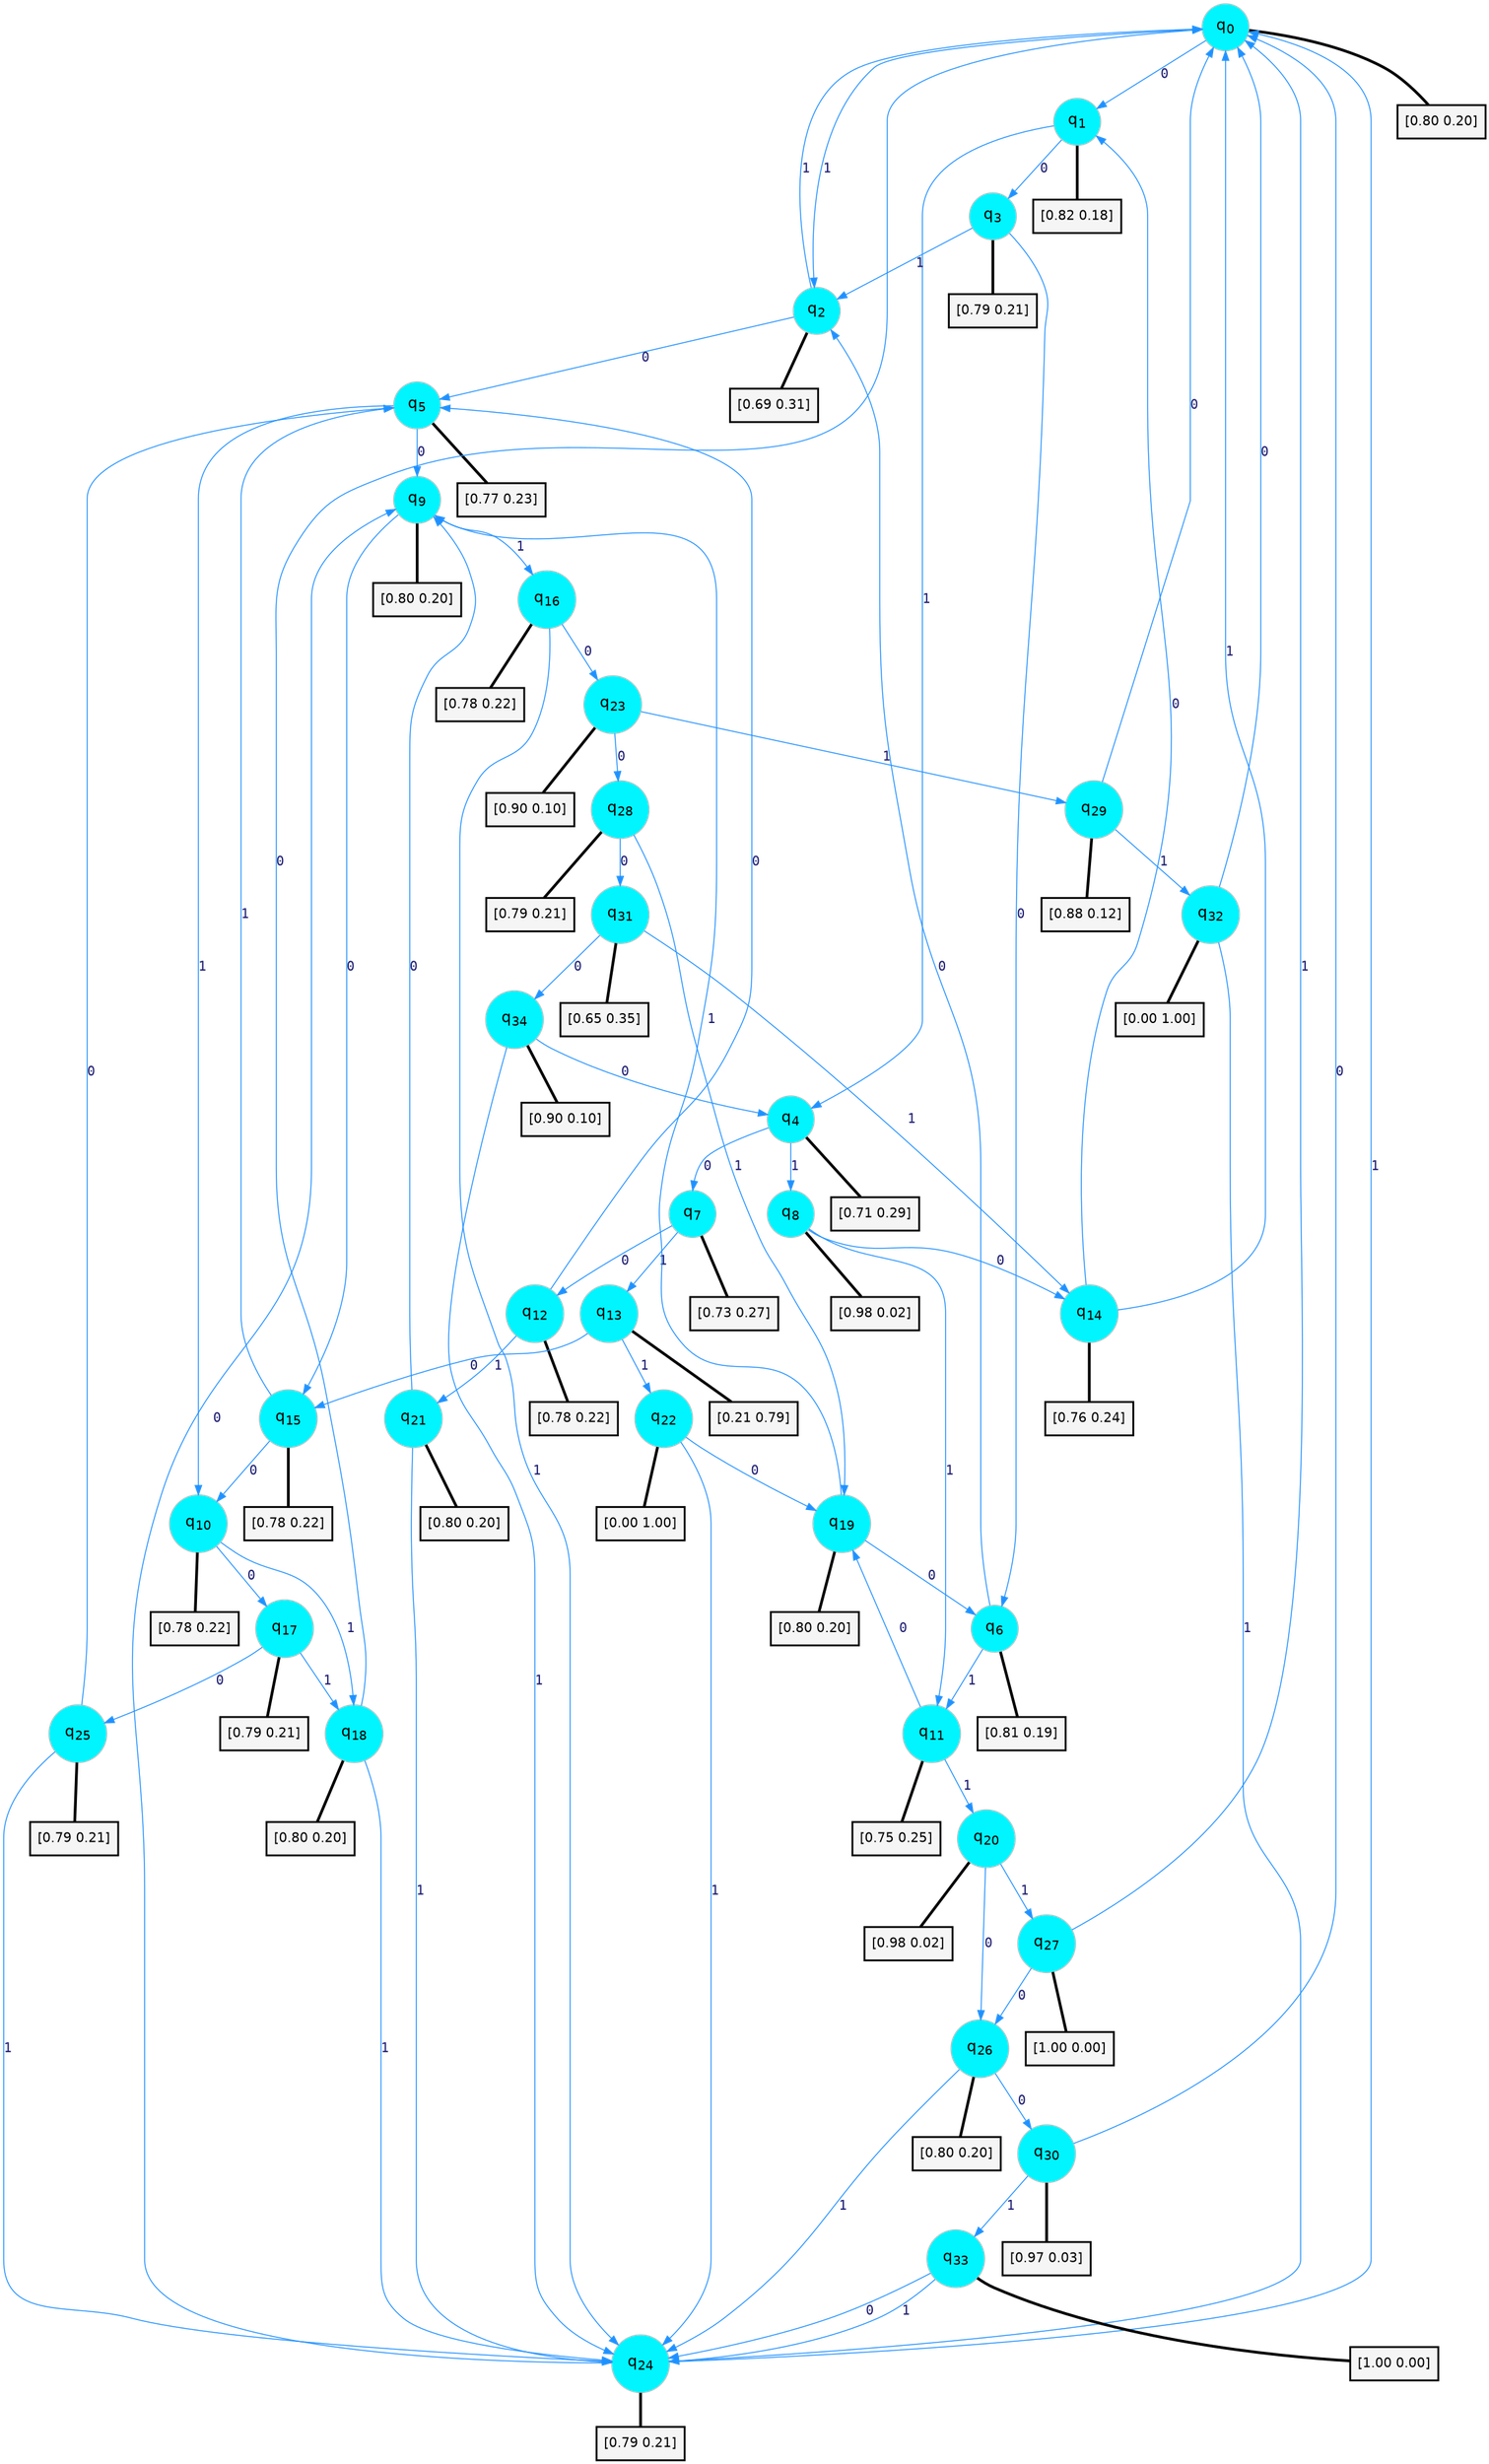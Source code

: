 digraph G {
graph [
bgcolor=transparent, dpi=300, rankdir=TD, size="40,25"];
node [
color=gray, fillcolor=turquoise1, fontcolor=black, fontname=Helvetica, fontsize=16, fontweight=bold, shape=circle, style=filled];
edge [
arrowsize=1, color=dodgerblue1, fontcolor=midnightblue, fontname=courier, fontweight=bold, penwidth=1, style=solid, weight=20];
0[label=<q<SUB>0</SUB>>];
1[label=<q<SUB>1</SUB>>];
2[label=<q<SUB>2</SUB>>];
3[label=<q<SUB>3</SUB>>];
4[label=<q<SUB>4</SUB>>];
5[label=<q<SUB>5</SUB>>];
6[label=<q<SUB>6</SUB>>];
7[label=<q<SUB>7</SUB>>];
8[label=<q<SUB>8</SUB>>];
9[label=<q<SUB>9</SUB>>];
10[label=<q<SUB>10</SUB>>];
11[label=<q<SUB>11</SUB>>];
12[label=<q<SUB>12</SUB>>];
13[label=<q<SUB>13</SUB>>];
14[label=<q<SUB>14</SUB>>];
15[label=<q<SUB>15</SUB>>];
16[label=<q<SUB>16</SUB>>];
17[label=<q<SUB>17</SUB>>];
18[label=<q<SUB>18</SUB>>];
19[label=<q<SUB>19</SUB>>];
20[label=<q<SUB>20</SUB>>];
21[label=<q<SUB>21</SUB>>];
22[label=<q<SUB>22</SUB>>];
23[label=<q<SUB>23</SUB>>];
24[label=<q<SUB>24</SUB>>];
25[label=<q<SUB>25</SUB>>];
26[label=<q<SUB>26</SUB>>];
27[label=<q<SUB>27</SUB>>];
28[label=<q<SUB>28</SUB>>];
29[label=<q<SUB>29</SUB>>];
30[label=<q<SUB>30</SUB>>];
31[label=<q<SUB>31</SUB>>];
32[label=<q<SUB>32</SUB>>];
33[label=<q<SUB>33</SUB>>];
34[label=<q<SUB>34</SUB>>];
35[label="[0.80 0.20]", shape=box,fontcolor=black, fontname=Helvetica, fontsize=14, penwidth=2, fillcolor=whitesmoke,color=black];
36[label="[0.82 0.18]", shape=box,fontcolor=black, fontname=Helvetica, fontsize=14, penwidth=2, fillcolor=whitesmoke,color=black];
37[label="[0.69 0.31]", shape=box,fontcolor=black, fontname=Helvetica, fontsize=14, penwidth=2, fillcolor=whitesmoke,color=black];
38[label="[0.79 0.21]", shape=box,fontcolor=black, fontname=Helvetica, fontsize=14, penwidth=2, fillcolor=whitesmoke,color=black];
39[label="[0.71 0.29]", shape=box,fontcolor=black, fontname=Helvetica, fontsize=14, penwidth=2, fillcolor=whitesmoke,color=black];
40[label="[0.77 0.23]", shape=box,fontcolor=black, fontname=Helvetica, fontsize=14, penwidth=2, fillcolor=whitesmoke,color=black];
41[label="[0.81 0.19]", shape=box,fontcolor=black, fontname=Helvetica, fontsize=14, penwidth=2, fillcolor=whitesmoke,color=black];
42[label="[0.73 0.27]", shape=box,fontcolor=black, fontname=Helvetica, fontsize=14, penwidth=2, fillcolor=whitesmoke,color=black];
43[label="[0.98 0.02]", shape=box,fontcolor=black, fontname=Helvetica, fontsize=14, penwidth=2, fillcolor=whitesmoke,color=black];
44[label="[0.80 0.20]", shape=box,fontcolor=black, fontname=Helvetica, fontsize=14, penwidth=2, fillcolor=whitesmoke,color=black];
45[label="[0.78 0.22]", shape=box,fontcolor=black, fontname=Helvetica, fontsize=14, penwidth=2, fillcolor=whitesmoke,color=black];
46[label="[0.75 0.25]", shape=box,fontcolor=black, fontname=Helvetica, fontsize=14, penwidth=2, fillcolor=whitesmoke,color=black];
47[label="[0.78 0.22]", shape=box,fontcolor=black, fontname=Helvetica, fontsize=14, penwidth=2, fillcolor=whitesmoke,color=black];
48[label="[0.21 0.79]", shape=box,fontcolor=black, fontname=Helvetica, fontsize=14, penwidth=2, fillcolor=whitesmoke,color=black];
49[label="[0.76 0.24]", shape=box,fontcolor=black, fontname=Helvetica, fontsize=14, penwidth=2, fillcolor=whitesmoke,color=black];
50[label="[0.78 0.22]", shape=box,fontcolor=black, fontname=Helvetica, fontsize=14, penwidth=2, fillcolor=whitesmoke,color=black];
51[label="[0.78 0.22]", shape=box,fontcolor=black, fontname=Helvetica, fontsize=14, penwidth=2, fillcolor=whitesmoke,color=black];
52[label="[0.79 0.21]", shape=box,fontcolor=black, fontname=Helvetica, fontsize=14, penwidth=2, fillcolor=whitesmoke,color=black];
53[label="[0.80 0.20]", shape=box,fontcolor=black, fontname=Helvetica, fontsize=14, penwidth=2, fillcolor=whitesmoke,color=black];
54[label="[0.80 0.20]", shape=box,fontcolor=black, fontname=Helvetica, fontsize=14, penwidth=2, fillcolor=whitesmoke,color=black];
55[label="[0.98 0.02]", shape=box,fontcolor=black, fontname=Helvetica, fontsize=14, penwidth=2, fillcolor=whitesmoke,color=black];
56[label="[0.80 0.20]", shape=box,fontcolor=black, fontname=Helvetica, fontsize=14, penwidth=2, fillcolor=whitesmoke,color=black];
57[label="[0.00 1.00]", shape=box,fontcolor=black, fontname=Helvetica, fontsize=14, penwidth=2, fillcolor=whitesmoke,color=black];
58[label="[0.90 0.10]", shape=box,fontcolor=black, fontname=Helvetica, fontsize=14, penwidth=2, fillcolor=whitesmoke,color=black];
59[label="[0.79 0.21]", shape=box,fontcolor=black, fontname=Helvetica, fontsize=14, penwidth=2, fillcolor=whitesmoke,color=black];
60[label="[0.79 0.21]", shape=box,fontcolor=black, fontname=Helvetica, fontsize=14, penwidth=2, fillcolor=whitesmoke,color=black];
61[label="[0.80 0.20]", shape=box,fontcolor=black, fontname=Helvetica, fontsize=14, penwidth=2, fillcolor=whitesmoke,color=black];
62[label="[1.00 0.00]", shape=box,fontcolor=black, fontname=Helvetica, fontsize=14, penwidth=2, fillcolor=whitesmoke,color=black];
63[label="[0.79 0.21]", shape=box,fontcolor=black, fontname=Helvetica, fontsize=14, penwidth=2, fillcolor=whitesmoke,color=black];
64[label="[0.88 0.12]", shape=box,fontcolor=black, fontname=Helvetica, fontsize=14, penwidth=2, fillcolor=whitesmoke,color=black];
65[label="[0.97 0.03]", shape=box,fontcolor=black, fontname=Helvetica, fontsize=14, penwidth=2, fillcolor=whitesmoke,color=black];
66[label="[0.65 0.35]", shape=box,fontcolor=black, fontname=Helvetica, fontsize=14, penwidth=2, fillcolor=whitesmoke,color=black];
67[label="[0.00 1.00]", shape=box,fontcolor=black, fontname=Helvetica, fontsize=14, penwidth=2, fillcolor=whitesmoke,color=black];
68[label="[1.00 0.00]", shape=box,fontcolor=black, fontname=Helvetica, fontsize=14, penwidth=2, fillcolor=whitesmoke,color=black];
69[label="[0.90 0.10]", shape=box,fontcolor=black, fontname=Helvetica, fontsize=14, penwidth=2, fillcolor=whitesmoke,color=black];
0->1 [label=0];
0->2 [label=1];
0->35 [arrowhead=none, penwidth=3,color=black];
1->3 [label=0];
1->4 [label=1];
1->36 [arrowhead=none, penwidth=3,color=black];
2->5 [label=0];
2->0 [label=1];
2->37 [arrowhead=none, penwidth=3,color=black];
3->6 [label=0];
3->2 [label=1];
3->38 [arrowhead=none, penwidth=3,color=black];
4->7 [label=0];
4->8 [label=1];
4->39 [arrowhead=none, penwidth=3,color=black];
5->9 [label=0];
5->10 [label=1];
5->40 [arrowhead=none, penwidth=3,color=black];
6->2 [label=0];
6->11 [label=1];
6->41 [arrowhead=none, penwidth=3,color=black];
7->12 [label=0];
7->13 [label=1];
7->42 [arrowhead=none, penwidth=3,color=black];
8->14 [label=0];
8->11 [label=1];
8->43 [arrowhead=none, penwidth=3,color=black];
9->15 [label=0];
9->16 [label=1];
9->44 [arrowhead=none, penwidth=3,color=black];
10->17 [label=0];
10->18 [label=1];
10->45 [arrowhead=none, penwidth=3,color=black];
11->19 [label=0];
11->20 [label=1];
11->46 [arrowhead=none, penwidth=3,color=black];
12->5 [label=0];
12->21 [label=1];
12->47 [arrowhead=none, penwidth=3,color=black];
13->15 [label=0];
13->22 [label=1];
13->48 [arrowhead=none, penwidth=3,color=black];
14->1 [label=0];
14->0 [label=1];
14->49 [arrowhead=none, penwidth=3,color=black];
15->10 [label=0];
15->5 [label=1];
15->50 [arrowhead=none, penwidth=3,color=black];
16->23 [label=0];
16->24 [label=1];
16->51 [arrowhead=none, penwidth=3,color=black];
17->25 [label=0];
17->18 [label=1];
17->52 [arrowhead=none, penwidth=3,color=black];
18->0 [label=0];
18->24 [label=1];
18->53 [arrowhead=none, penwidth=3,color=black];
19->6 [label=0];
19->9 [label=1];
19->54 [arrowhead=none, penwidth=3,color=black];
20->26 [label=0];
20->27 [label=1];
20->55 [arrowhead=none, penwidth=3,color=black];
21->9 [label=0];
21->24 [label=1];
21->56 [arrowhead=none, penwidth=3,color=black];
22->19 [label=0];
22->24 [label=1];
22->57 [arrowhead=none, penwidth=3,color=black];
23->28 [label=0];
23->29 [label=1];
23->58 [arrowhead=none, penwidth=3,color=black];
24->9 [label=0];
24->0 [label=1];
24->59 [arrowhead=none, penwidth=3,color=black];
25->5 [label=0];
25->24 [label=1];
25->60 [arrowhead=none, penwidth=3,color=black];
26->30 [label=0];
26->24 [label=1];
26->61 [arrowhead=none, penwidth=3,color=black];
27->26 [label=0];
27->0 [label=1];
27->62 [arrowhead=none, penwidth=3,color=black];
28->31 [label=0];
28->19 [label=1];
28->63 [arrowhead=none, penwidth=3,color=black];
29->0 [label=0];
29->32 [label=1];
29->64 [arrowhead=none, penwidth=3,color=black];
30->0 [label=0];
30->33 [label=1];
30->65 [arrowhead=none, penwidth=3,color=black];
31->34 [label=0];
31->14 [label=1];
31->66 [arrowhead=none, penwidth=3,color=black];
32->0 [label=0];
32->24 [label=1];
32->67 [arrowhead=none, penwidth=3,color=black];
33->24 [label=0];
33->24 [label=1];
33->68 [arrowhead=none, penwidth=3,color=black];
34->4 [label=0];
34->24 [label=1];
34->69 [arrowhead=none, penwidth=3,color=black];
}
